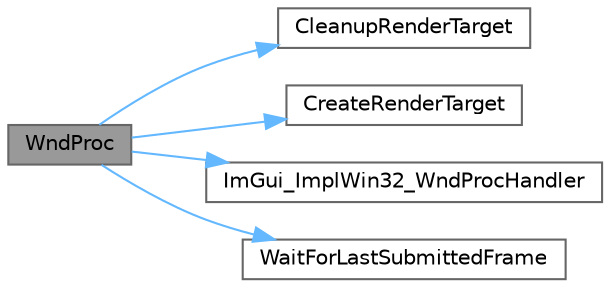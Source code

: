 digraph "WndProc"
{
 // LATEX_PDF_SIZE
  bgcolor="transparent";
  edge [fontname=Helvetica,fontsize=10,labelfontname=Helvetica,labelfontsize=10];
  node [fontname=Helvetica,fontsize=10,shape=box,height=0.2,width=0.4];
  rankdir="LR";
  Node1 [id="Node000001",label="WndProc",height=0.2,width=0.4,color="gray40", fillcolor="grey60", style="filled", fontcolor="black",tooltip=" "];
  Node1 -> Node2 [id="edge1_Node000001_Node000002",color="steelblue1",style="solid",tooltip=" "];
  Node2 [id="Node000002",label="CleanupRenderTarget",height=0.2,width=0.4,color="grey40", fillcolor="white", style="filled",URL="$imgui_2examples_2example__sdl2__directx11_2main_8cpp.html#a158bd53beaca42a81f1154cdcbef96ef",tooltip=" "];
  Node1 -> Node3 [id="edge2_Node000001_Node000003",color="steelblue1",style="solid",tooltip=" "];
  Node3 [id="Node000003",label="CreateRenderTarget",height=0.2,width=0.4,color="grey40", fillcolor="white", style="filled",URL="$imgui_2examples_2example__sdl2__directx11_2main_8cpp.html#ab9ce49cc3b65f418ffe44be5b6b40da6",tooltip=" "];
  Node1 -> Node4 [id="edge3_Node000001_Node000004",color="steelblue1",style="solid",tooltip=" "];
  Node4 [id="Node000004",label="ImGui_ImplWin32_WndProcHandler",height=0.2,width=0.4,color="grey40", fillcolor="white", style="filled",URL="$imgui__impl__win32_8cpp.html#a87a3f9652a75339308cf5fd5699ef1fd",tooltip=" "];
  Node1 -> Node5 [id="edge4_Node000001_Node000005",color="steelblue1",style="solid",tooltip=" "];
  Node5 [id="Node000005",label="WaitForLastSubmittedFrame",height=0.2,width=0.4,color="grey40", fillcolor="white", style="filled",URL="$imgui_2examples_2example__win32__directx12_2main_8cpp.html#afe6da85c09a77ea8feb4a29cd4c3409d",tooltip=" "];
}
